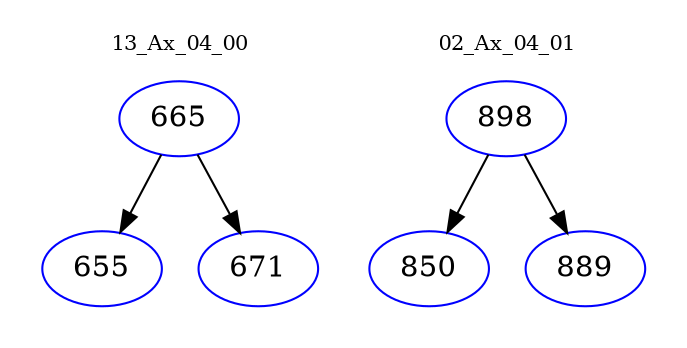 digraph{
subgraph cluster_0 {
color = white
label = "13_Ax_04_00";
fontsize=10;
T0_665 [label="665", color="blue"]
T0_665 -> T0_655 [color="black"]
T0_655 [label="655", color="blue"]
T0_665 -> T0_671 [color="black"]
T0_671 [label="671", color="blue"]
}
subgraph cluster_1 {
color = white
label = "02_Ax_04_01";
fontsize=10;
T1_898 [label="898", color="blue"]
T1_898 -> T1_850 [color="black"]
T1_850 [label="850", color="blue"]
T1_898 -> T1_889 [color="black"]
T1_889 [label="889", color="blue"]
}
}
